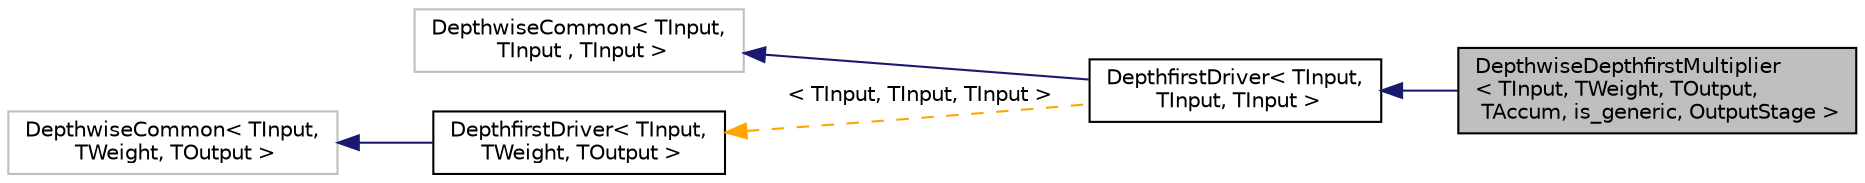 digraph "DepthwiseDepthfirstMultiplier&lt; TInput, TWeight, TOutput, TAccum, is_generic, OutputStage &gt;"
{
 // LATEX_PDF_SIZE
  edge [fontname="Helvetica",fontsize="10",labelfontname="Helvetica",labelfontsize="10"];
  node [fontname="Helvetica",fontsize="10",shape=record];
  rankdir="LR";
  Node1 [label="DepthwiseDepthfirstMultiplier\l\< TInput, TWeight, TOutput,\l TAccum, is_generic, OutputStage \>",height=0.2,width=0.4,color="black", fillcolor="grey75", style="filled", fontcolor="black",tooltip=" "];
  Node2 -> Node1 [dir="back",color="midnightblue",fontsize="10",style="solid",fontname="Helvetica"];
  Node2 [label="DepthfirstDriver\< TInput,\l TInput, TInput \>",height=0.2,width=0.4,color="black", fillcolor="white", style="filled",URL="$classarm__conv_1_1depthwise_1_1_depthfirst_driver.xhtml",tooltip=" "];
  Node3 -> Node2 [dir="back",color="midnightblue",fontsize="10",style="solid",fontname="Helvetica"];
  Node3 [label="DepthwiseCommon\< TInput,\l TInput , TInput  \>",height=0.2,width=0.4,color="grey75", fillcolor="white", style="filled",tooltip=" "];
  Node4 -> Node2 [dir="back",color="orange",fontsize="10",style="dashed",label=" \< TInput, TInput, TInput \>" ,fontname="Helvetica"];
  Node4 [label="DepthfirstDriver\< TInput,\l TWeight, TOutput \>",height=0.2,width=0.4,color="black", fillcolor="white", style="filled",URL="$classarm__conv_1_1depthwise_1_1_depthfirst_driver.xhtml",tooltip=" "];
  Node5 -> Node4 [dir="back",color="midnightblue",fontsize="10",style="solid",fontname="Helvetica"];
  Node5 [label="DepthwiseCommon\< TInput,\l TWeight, TOutput \>",height=0.2,width=0.4,color="grey75", fillcolor="white", style="filled",tooltip=" "];
}
